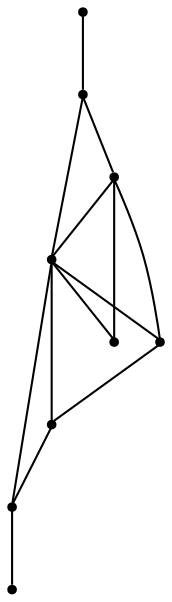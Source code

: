 graph {
  node [shape=point,comment="{\"directed\":false,\"doi\":\"10.1007/978-3-319-27261-0_13\",\"figure\":\"5 (1)\"}"]

  v0 [pos="1582.8407313300097,351.3426117837545"]
  v1 [pos="1327.2468320396163,223.5508051792345"]
  v2 [pos="1486.9942272760486,319.3961822617182"]
  v3 [pos="1295.299120750342,351.3426117837545"]
  v4 [pos="1231.4003597798637,351.3426117837545"]
  v5 [pos="1167.5026480182778,319.3961822617182"]
  v6 [pos="1167.5026480182778,351.3426117837545"]
  v7 [pos="1071.655110652529,319.3961822617182"]
  v8 [pos="1039.7062865659448,319.3961822617182"]

  v8 -- v7 [id="-8",pos="1039.7062865659448,319.3961822617182 1071.655110652529,319.3961822617182 1071.655110652529,319.3961822617182 1071.655110652529,319.3961822617182"]
  v7 -- v5 [id="-9",pos="1071.655110652529,319.3961822617182 1167.5026480182778,319.3961822617182 1167.5026480182778,319.3961822617182 1167.5026480182778,319.3961822617182"]
  v5 -- v2 [id="-10",pos="1167.5026480182778,319.3961822617182 1486.9942272760486,319.3961822617182 1486.9942272760486,319.3961822617182 1486.9942272760486,319.3961822617182"]
  v7 -- v1 [id="-13",pos="1071.655110652529,319.3961822617182 1071.6540773407414,287.4456513370064 1071.6540773407414,287.4456513370064 1071.6540773407414,287.4456513370064 1327.2468320396163,223.5508051792345 1327.2468320396163,223.5508051792345 1327.2468320396163,223.5508051792345"]
  v1 -- v6 [id="-16",pos="1327.2468320396163,223.5508051792345 1167.5026480182778,351.3426117837545 1167.5026480182778,351.3426117837545 1167.5026480182778,351.3426117837545"]
  v6 -- v4 [id="-18",pos="1167.5026480182778,351.3426117837545 1231.4003597798637,351.3426117837545 1231.4003597798637,351.3426117837545 1231.4003597798637,351.3426117837545"]
  v4 -- v3 [id="-19",pos="1231.4003597798637,351.3426117837545 1295.299120750342,351.3426117837545 1295.299120750342,351.3426117837545 1295.299120750342,351.3426117837545"]
  v3 -- v0 [id="-20",pos="1295.299120750342,351.3426117837545 1582.8407313300097,351.3426117837545 1582.8407313300097,351.3426117837545 1582.8407313300097,351.3426117837545"]
  v5 -- v1 [id="-21",pos="1167.5026480182778,319.3961822617182 1327.2468320396163,223.5508051792345 1327.2468320396163,223.5508051792345 1327.2468320396163,223.5508051792345"]
  v5 -- v6 [id="-22",pos="1167.5026480182778,319.3961822617182 1167.5026480182778,351.3426117837545 1167.5026480182778,351.3426117837545 1167.5026480182778,351.3426117837545"]
  v1 -- v4 [id="-25",pos="1327.2468320396163,223.5508051792345 1231.4003597798637,351.3426117837545 1231.4003597798637,351.3426117837545 1231.4003597798637,351.3426117837545"]
  v1 -- v3 [id="-29",pos="1327.2468320396163,223.5508051792345 1295.299120750342,351.3426117837545 1295.299120750342,351.3426117837545 1295.299120750342,351.3426117837545"]
  v1 -- v2 [id="-33",pos="1327.2468320396163,223.5508051792345 1486.9942272760486,319.3961822617182 1486.9942272760486,319.3961822617182 1486.9942272760486,319.3961822617182"]
}